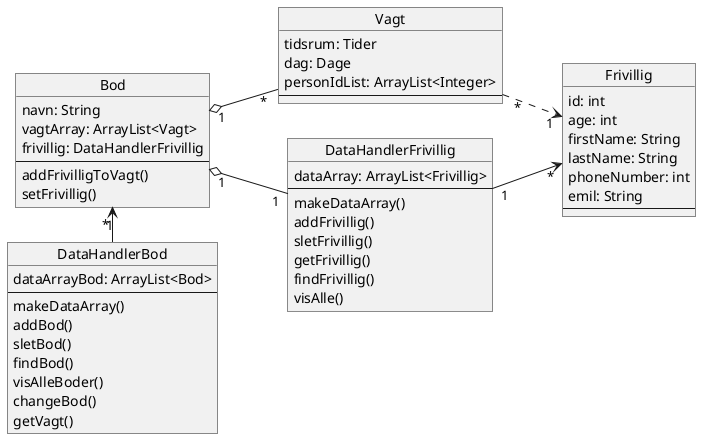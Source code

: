 @startuml
'https://plantuml.com/object-diagram
left to right direction

object Frivillig {
id: int
age: int
firstName: String
lastName: String
phoneNumber: int
emil: String
----

}
object Vagt {
tidsrum: Tider
dag: Dage
personIdList: ArrayList<Integer>
----
}
object Bod {
navn: String
vagtArray: ArrayList<Vagt>
frivillig: DataHandlerFrivillig
----
addFrivilligToVagt()
setFrivillig()
}
object DataHandlerBod {
dataArrayBod: ArrayList<Bod>
----
makeDataArray()
addBod()
sletBod()
findBod()
visAlleBoder()
changeBod()
getVagt()
}
object DataHandlerFrivillig {
dataArray: ArrayList<Frivillig>
----
makeDataArray()
addFrivillig()
sletFrivillig()
getFrivillig()
findFrivillig()
visAlle()

}

/' Herunder kommer pile '/

DataHandlerFrivillig "1"-->"*" Frivillig
Bod "1" o-- "1" DataHandlerFrivillig
Bod "1" o-- " * " Vagt
DataHandlerBod  " 1"-left->" * "  Bod
Vagt " *" ..> "1" Frivillig



@enduml